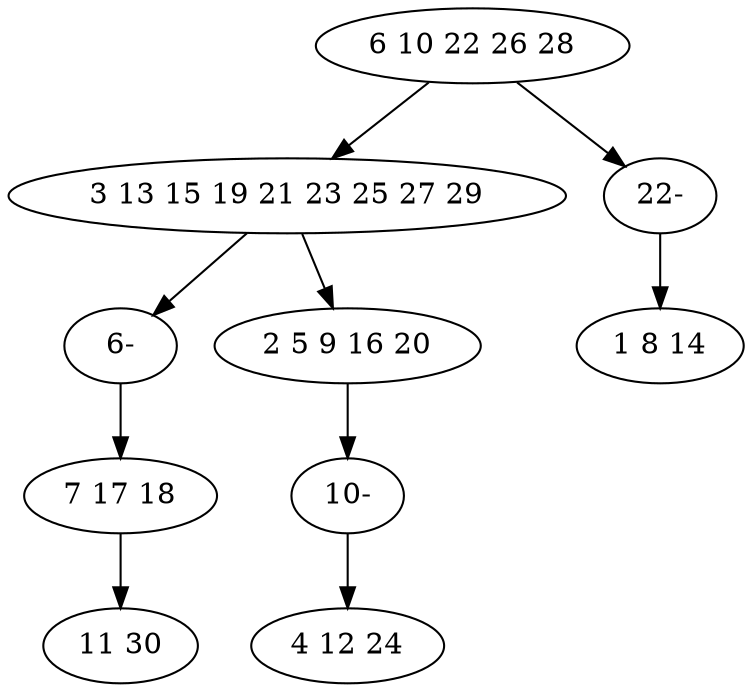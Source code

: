 digraph true_tree {
	"0" -> "1"
	"1" -> "8"
	"1" -> "3"
	"2" -> "4"
	"0" -> "7"
	"3" -> "9"
	"7" -> "5"
	"8" -> "2"
	"9" -> "6"
	"0" [label="6 10 22 26 28"];
	"1" [label="3 13 15 19 21 23 25 27 29"];
	"2" [label="7 17 18"];
	"3" [label="2 5 9 16 20"];
	"4" [label="11 30"];
	"5" [label="1 8 14"];
	"6" [label="4 12 24"];
	"7" [label="22-"];
	"8" [label="6-"];
	"9" [label="10-"];
}
